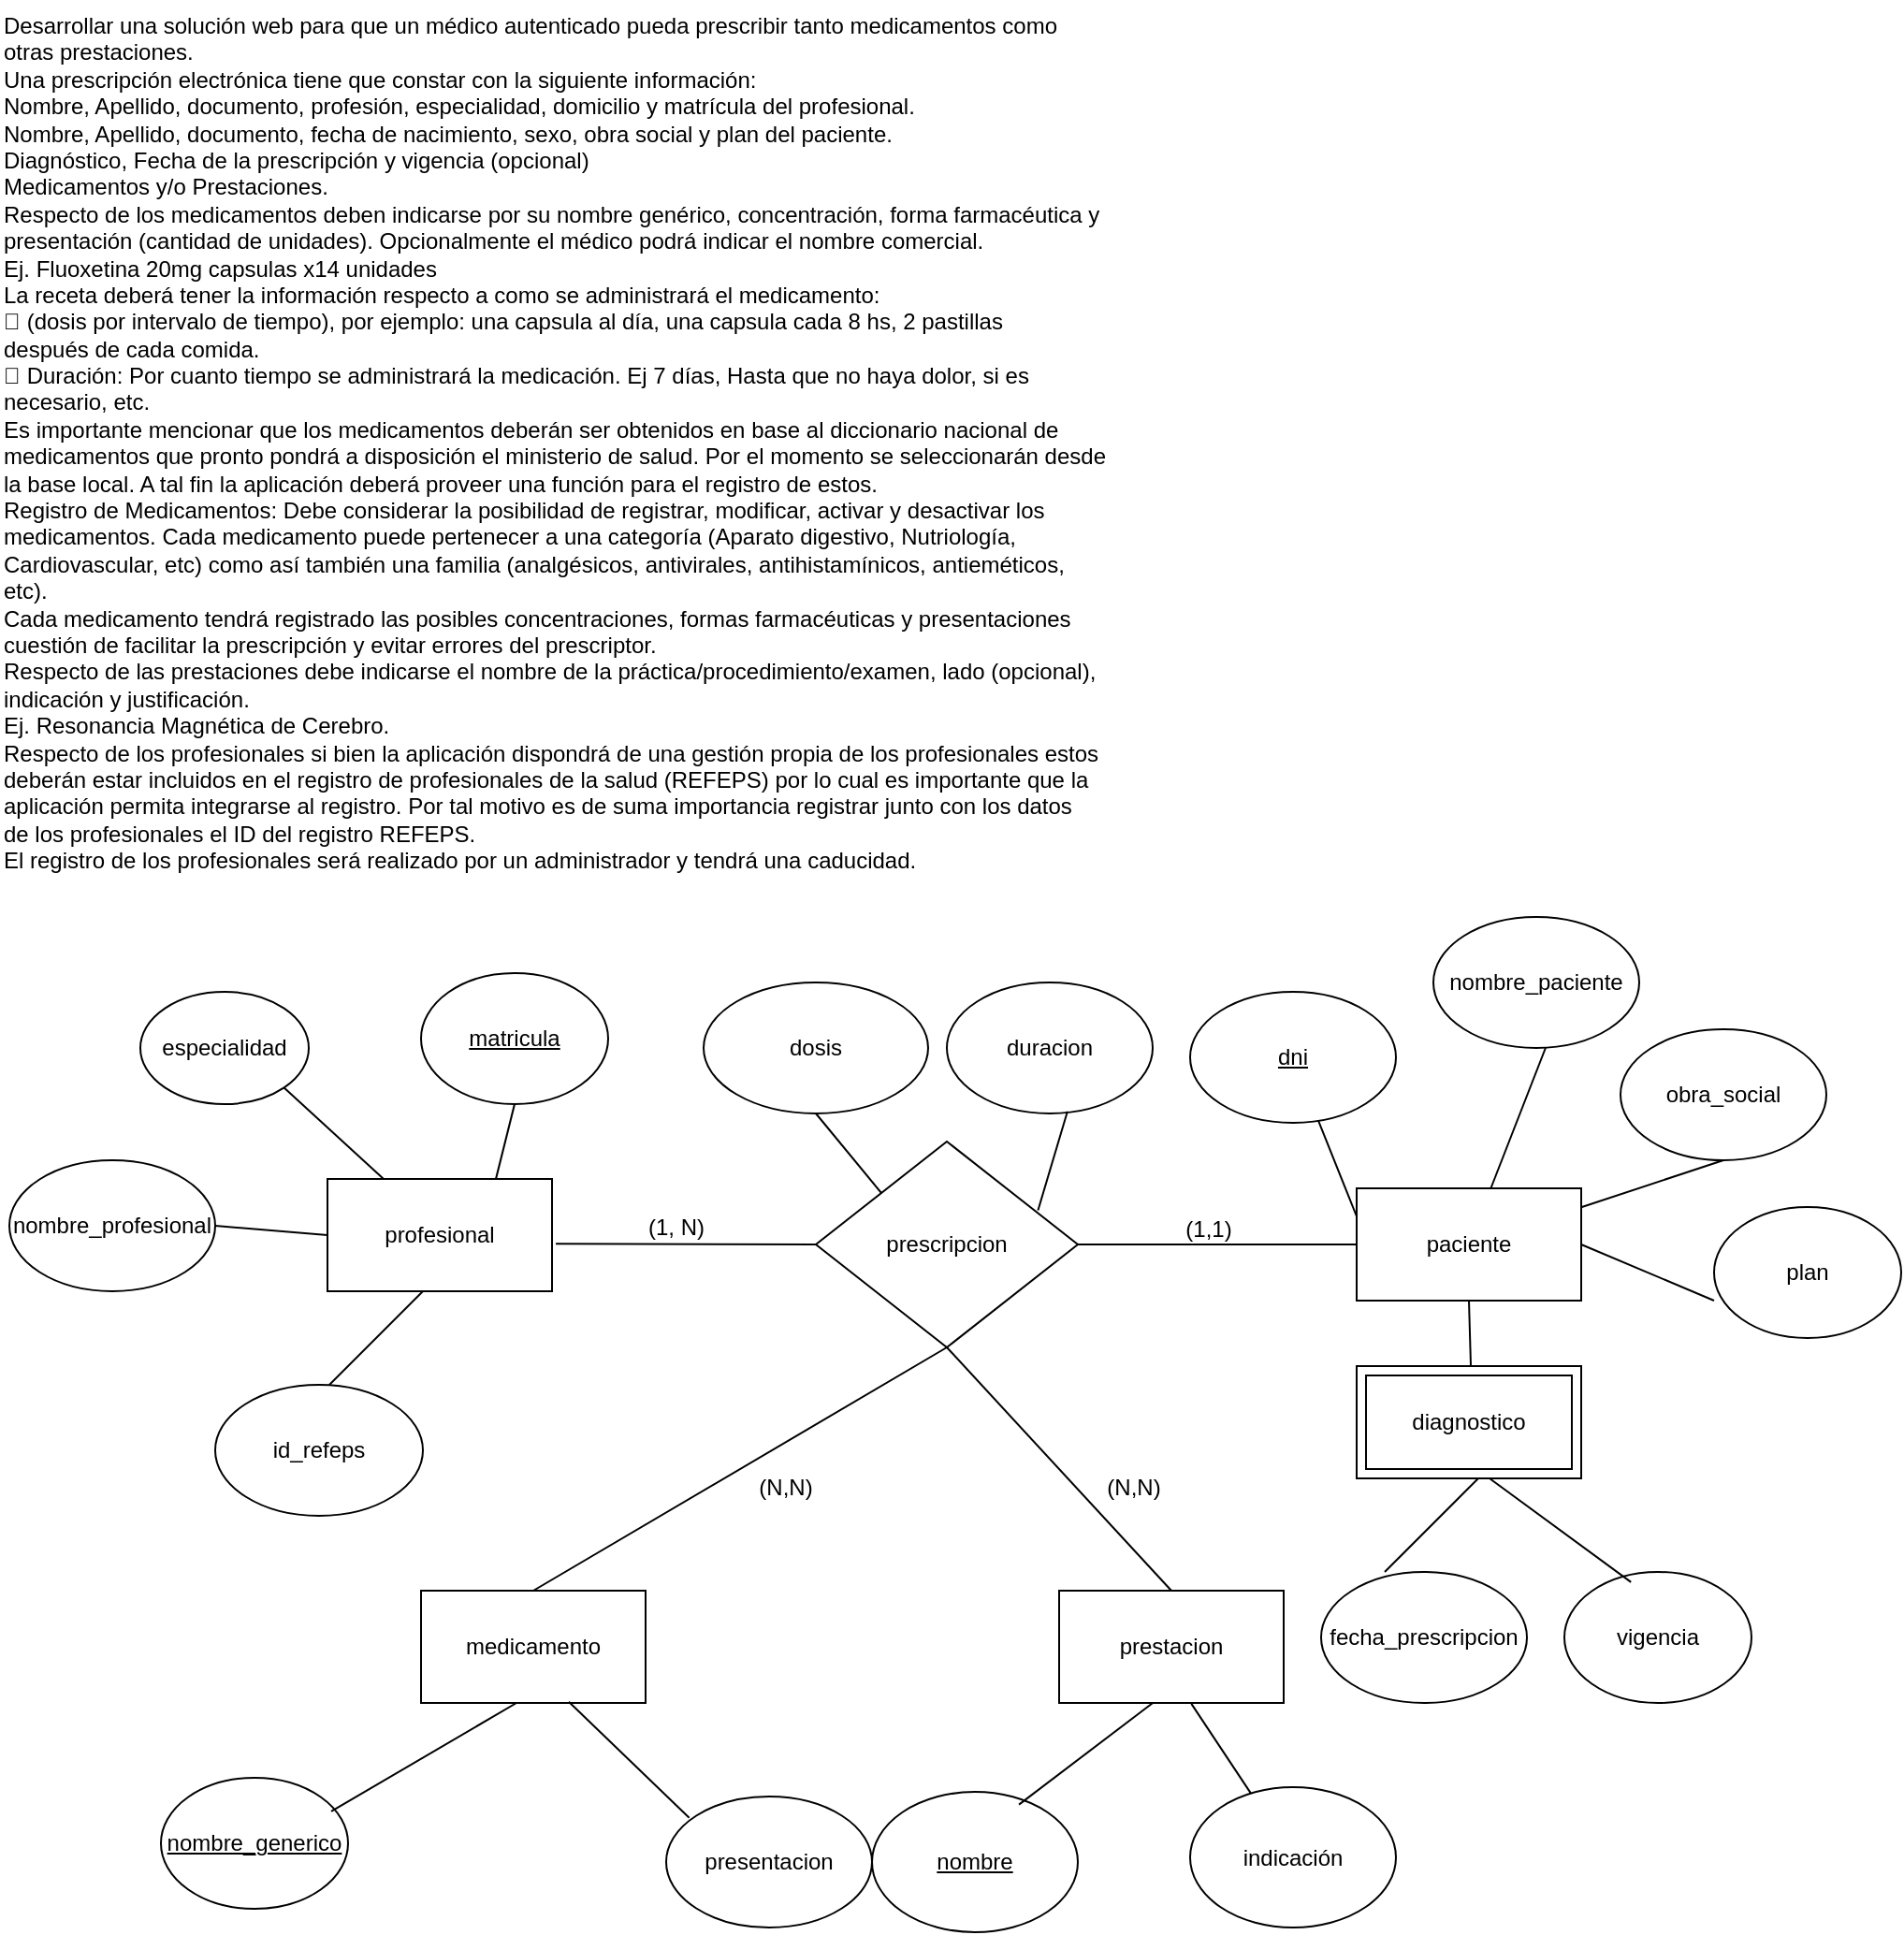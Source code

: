 <mxfile version="24.7.16">
  <diagram name="Página-1" id="OAdbk_ETyMLO9n_MLoZe">
    <mxGraphModel dx="880" dy="426" grid="1" gridSize="10" guides="1" tooltips="1" connect="1" arrows="1" fold="1" page="1" pageScale="1" pageWidth="827" pageHeight="1169" math="0" shadow="0">
      <root>
        <mxCell id="0" />
        <mxCell id="1" parent="0" />
        <mxCell id="R6Cu_xliwM_Ngi1ejjEe-1" value="diagnostico" style="rounded=0;whiteSpace=wrap;html=1;" vertex="1" parent="1">
          <mxGeometry x="749" y="740" width="120" height="60" as="geometry" />
        </mxCell>
        <mxCell id="R6Cu_xliwM_Ngi1ejjEe-2" value="Desarrollar una solución web para que un médico autenticado pueda prescribir tanto medicamentos como&#xa;otras prestaciones.&#xa;Una prescripción electrónica tiene que constar con la siguiente información:&#xa;Nombre, Apellido, documento, profesión, especialidad, domicilio y matrícula del profesional.&#xa;Nombre, Apellido, documento, fecha de nacimiento, sexo, obra social y plan del paciente.&#xa;Diagnóstico, Fecha de la prescripción y vigencia (opcional)&#xa;Medicamentos y/o Prestaciones.&#xa;Respecto de los medicamentos deben indicarse por su nombre genérico, concentración, forma farmacéutica y&#xa;presentación (cantidad de unidades). Opcionalmente el médico podrá indicar el nombre comercial.&#xa;Ej. Fluoxetina 20mg capsulas x14 unidades&#xa;La receta deberá tener la información respecto a como se administrará el medicamento:&#xa; (dosis por intervalo de tiempo), por ejemplo: una capsula al día, una capsula cada 8 hs, 2 pastillas&#xa;después de cada comida.&#xa; Duración: Por cuanto tiempo se administrará la medicación. Ej 7 días, Hasta que no haya dolor, si es&#xa;necesario, etc.&#xa;Es importante mencionar que los medicamentos deberán ser obtenidos en base al diccionario nacional de&#xa;medicamentos que pronto pondrá a disposición el ministerio de salud. Por el momento se seleccionarán desde&#xa;la base local. A tal fin la aplicación deberá proveer una función para el registro de estos.&#xa;Registro de Medicamentos: Debe considerar la posibilidad de registrar, modificar, activar y desactivar los&#xa;medicamentos. Cada medicamento puede pertenecer a una categoría (Aparato digestivo, Nutriología,&#xa;Cardiovascular, etc) como así también una familia (analgésicos, antivirales, antihistamínicos, antieméticos,&#xa;etc).&#xa;Cada medicamento tendrá registrado las posibles concentraciones, formas farmacéuticas y presentaciones&#xa;cuestión de facilitar la prescripción y evitar errores del prescriptor.&#xa;Respecto de las prestaciones debe indicarse el nombre de la práctica/procedimiento/examen, lado (opcional),&#xa;indicación y justificación.&#xa;Ej. Resonancia Magnética de Cerebro.&#xa;Respecto de los profesionales si bien la aplicación dispondrá de una gestión propia de los profesionales estos&#xa;deberán estar incluidos en el registro de profesionales de la salud (REFEPS) por lo cual es importante que la&#xa;aplicación permita integrarse al registro. Por tal motivo es de suma importancia registrar junto con los datos&#xa;de los profesionales el ID del registro REFEPS.&#xa;El registro de los profesionales será realizado por un administrador y tendrá una caducidad." style="text;whiteSpace=wrap;html=1;" vertex="1" parent="1">
          <mxGeometry x="24" y="10" width="616" height="470" as="geometry" />
        </mxCell>
        <mxCell id="R6Cu_xliwM_Ngi1ejjEe-3" value="profesional" style="rounded=0;whiteSpace=wrap;html=1;" vertex="1" parent="1">
          <mxGeometry x="199" y="640" width="120" height="60" as="geometry" />
        </mxCell>
        <mxCell id="R6Cu_xliwM_Ngi1ejjEe-4" value="paciente" style="rounded=0;whiteSpace=wrap;html=1;" vertex="1" parent="1">
          <mxGeometry x="749" y="645" width="120" height="60" as="geometry" />
        </mxCell>
        <mxCell id="R6Cu_xliwM_Ngi1ejjEe-5" value="medicamento" style="rounded=0;whiteSpace=wrap;html=1;" vertex="1" parent="1">
          <mxGeometry x="249" y="860" width="120" height="60" as="geometry" />
        </mxCell>
        <mxCell id="R6Cu_xliwM_Ngi1ejjEe-6" value="especialidad" style="ellipse;whiteSpace=wrap;html=1;" vertex="1" parent="1">
          <mxGeometry x="99" y="540" width="90" height="60" as="geometry" />
        </mxCell>
        <mxCell id="R6Cu_xliwM_Ngi1ejjEe-7" value="&lt;u&gt;matricula&lt;/u&gt;" style="ellipse;whiteSpace=wrap;html=1;" vertex="1" parent="1">
          <mxGeometry x="249" y="530" width="100" height="70" as="geometry" />
        </mxCell>
        <mxCell id="R6Cu_xliwM_Ngi1ejjEe-8" value="nombre_profesional" style="ellipse;whiteSpace=wrap;html=1;" vertex="1" parent="1">
          <mxGeometry x="29" y="630" width="110" height="70" as="geometry" />
        </mxCell>
        <mxCell id="R6Cu_xliwM_Ngi1ejjEe-9" value="" style="endArrow=none;html=1;rounded=0;entryX=0;entryY=0.5;entryDx=0;entryDy=0;exitX=1;exitY=0.5;exitDx=0;exitDy=0;" edge="1" parent="1" source="R6Cu_xliwM_Ngi1ejjEe-8" target="R6Cu_xliwM_Ngi1ejjEe-3">
          <mxGeometry width="50" height="50" relative="1" as="geometry">
            <mxPoint x="119" y="680" as="sourcePoint" />
            <mxPoint x="169" y="630" as="targetPoint" />
          </mxGeometry>
        </mxCell>
        <mxCell id="R6Cu_xliwM_Ngi1ejjEe-10" value="" style="endArrow=none;html=1;rounded=0;entryX=1;entryY=1;entryDx=0;entryDy=0;exitX=0.25;exitY=0;exitDx=0;exitDy=0;" edge="1" parent="1" source="R6Cu_xliwM_Ngi1ejjEe-3" target="R6Cu_xliwM_Ngi1ejjEe-6">
          <mxGeometry width="50" height="50" relative="1" as="geometry">
            <mxPoint x="179" y="640" as="sourcePoint" />
            <mxPoint x="229" y="590" as="targetPoint" />
          </mxGeometry>
        </mxCell>
        <mxCell id="R6Cu_xliwM_Ngi1ejjEe-11" value="" style="endArrow=none;html=1;rounded=0;entryX=0.5;entryY=1;entryDx=0;entryDy=0;exitX=0.75;exitY=0;exitDx=0;exitDy=0;" edge="1" parent="1" source="R6Cu_xliwM_Ngi1ejjEe-3" target="R6Cu_xliwM_Ngi1ejjEe-7">
          <mxGeometry width="50" height="50" relative="1" as="geometry">
            <mxPoint x="259" y="650" as="sourcePoint" />
            <mxPoint x="309" y="600" as="targetPoint" />
          </mxGeometry>
        </mxCell>
        <mxCell id="R6Cu_xliwM_Ngi1ejjEe-12" value="&lt;u&gt;dni&lt;/u&gt;" style="ellipse;whiteSpace=wrap;html=1;" vertex="1" parent="1">
          <mxGeometry x="660" y="540" width="110" height="70" as="geometry" />
        </mxCell>
        <mxCell id="R6Cu_xliwM_Ngi1ejjEe-13" value="nombre_paciente" style="ellipse;whiteSpace=wrap;html=1;" vertex="1" parent="1">
          <mxGeometry x="790" y="500" width="110" height="70" as="geometry" />
        </mxCell>
        <mxCell id="R6Cu_xliwM_Ngi1ejjEe-14" value="obra_social" style="ellipse;whiteSpace=wrap;html=1;" vertex="1" parent="1">
          <mxGeometry x="890" y="560" width="110" height="70" as="geometry" />
        </mxCell>
        <mxCell id="R6Cu_xliwM_Ngi1ejjEe-15" value="plan" style="ellipse;whiteSpace=wrap;html=1;" vertex="1" parent="1">
          <mxGeometry x="940" y="655" width="100" height="70" as="geometry" />
        </mxCell>
        <mxCell id="R6Cu_xliwM_Ngi1ejjEe-16" value="" style="endArrow=none;html=1;rounded=0;entryX=0;entryY=0.25;entryDx=0;entryDy=0;" edge="1" parent="1" source="R6Cu_xliwM_Ngi1ejjEe-12" target="R6Cu_xliwM_Ngi1ejjEe-4">
          <mxGeometry width="50" height="50" relative="1" as="geometry">
            <mxPoint x="539" y="690" as="sourcePoint" />
            <mxPoint x="589" y="640" as="targetPoint" />
          </mxGeometry>
        </mxCell>
        <mxCell id="R6Cu_xliwM_Ngi1ejjEe-17" value="" style="endArrow=none;html=1;rounded=0;entryX=0.545;entryY=1;entryDx=0;entryDy=0;entryPerimeter=0;" edge="1" parent="1" source="R6Cu_xliwM_Ngi1ejjEe-4" target="R6Cu_xliwM_Ngi1ejjEe-13">
          <mxGeometry width="50" height="50" relative="1" as="geometry">
            <mxPoint x="629" y="630" as="sourcePoint" />
            <mxPoint x="599" y="600" as="targetPoint" />
          </mxGeometry>
        </mxCell>
        <mxCell id="R6Cu_xliwM_Ngi1ejjEe-18" value="" style="endArrow=none;html=1;rounded=0;exitX=1;exitY=0.5;exitDx=0;exitDy=0;entryX=0;entryY=0.714;entryDx=0;entryDy=0;entryPerimeter=0;" edge="1" parent="1" source="R6Cu_xliwM_Ngi1ejjEe-4" target="R6Cu_xliwM_Ngi1ejjEe-15">
          <mxGeometry width="50" height="50" relative="1" as="geometry">
            <mxPoint x="719" y="695" as="sourcePoint" />
            <mxPoint x="769" y="645" as="targetPoint" />
          </mxGeometry>
        </mxCell>
        <mxCell id="R6Cu_xliwM_Ngi1ejjEe-19" value="" style="endArrow=none;html=1;rounded=0;entryX=0.5;entryY=1;entryDx=0;entryDy=0;" edge="1" parent="1" source="R6Cu_xliwM_Ngi1ejjEe-4" target="R6Cu_xliwM_Ngi1ejjEe-14">
          <mxGeometry width="50" height="50" relative="1" as="geometry">
            <mxPoint x="709" y="640" as="sourcePoint" />
            <mxPoint x="759" y="590" as="targetPoint" />
          </mxGeometry>
        </mxCell>
        <mxCell id="R6Cu_xliwM_Ngi1ejjEe-20" value="&lt;u&gt;nombre_generico&lt;/u&gt;" style="ellipse;whiteSpace=wrap;html=1;" vertex="1" parent="1">
          <mxGeometry x="110" y="960" width="100" height="70" as="geometry" />
        </mxCell>
        <mxCell id="R6Cu_xliwM_Ngi1ejjEe-21" value="presentacion" style="ellipse;whiteSpace=wrap;html=1;" vertex="1" parent="1">
          <mxGeometry x="380" y="970" width="110" height="70" as="geometry" />
        </mxCell>
        <mxCell id="R6Cu_xliwM_Ngi1ejjEe-22" value="" style="endArrow=none;html=1;rounded=0;exitX=0.112;exitY=0.162;exitDx=0;exitDy=0;entryX=0.658;entryY=0.989;entryDx=0;entryDy=0;entryPerimeter=0;exitPerimeter=0;" edge="1" parent="1" source="R6Cu_xliwM_Ngi1ejjEe-21" target="R6Cu_xliwM_Ngi1ejjEe-5">
          <mxGeometry width="50" height="50" relative="1" as="geometry">
            <mxPoint x="179" y="990" as="sourcePoint" />
            <mxPoint x="500" y="940" as="targetPoint" />
          </mxGeometry>
        </mxCell>
        <mxCell id="R6Cu_xliwM_Ngi1ejjEe-23" value="" style="endArrow=none;html=1;rounded=0;exitX=0.91;exitY=0.257;exitDx=0;exitDy=0;exitPerimeter=0;entryX=0.425;entryY=1;entryDx=0;entryDy=0;entryPerimeter=0;" edge="1" parent="1" source="R6Cu_xliwM_Ngi1ejjEe-20" target="R6Cu_xliwM_Ngi1ejjEe-5">
          <mxGeometry width="50" height="50" relative="1" as="geometry">
            <mxPoint x="119" y="950" as="sourcePoint" />
            <mxPoint x="159" y="900" as="targetPoint" />
          </mxGeometry>
        </mxCell>
        <mxCell id="R6Cu_xliwM_Ngi1ejjEe-24" value="dosis" style="ellipse;whiteSpace=wrap;html=1;" vertex="1" parent="1">
          <mxGeometry x="400" y="535" width="120" height="70" as="geometry" />
        </mxCell>
        <mxCell id="R6Cu_xliwM_Ngi1ejjEe-25" value="duracion" style="ellipse;whiteSpace=wrap;html=1;" vertex="1" parent="1">
          <mxGeometry x="530" y="535" width="110" height="70" as="geometry" />
        </mxCell>
        <mxCell id="R6Cu_xliwM_Ngi1ejjEe-26" value="" style="endArrow=none;html=1;rounded=0;exitX=0.848;exitY=0.334;exitDx=0;exitDy=0;exitPerimeter=0;entryX=0.586;entryY=0.984;entryDx=0;entryDy=0;entryPerimeter=0;" edge="1" parent="1" source="R6Cu_xliwM_Ngi1ejjEe-28" target="R6Cu_xliwM_Ngi1ejjEe-25">
          <mxGeometry width="50" height="50" relative="1" as="geometry">
            <mxPoint x="618" y="668.02" as="sourcePoint" />
            <mxPoint x="590" y="610" as="targetPoint" />
          </mxGeometry>
        </mxCell>
        <mxCell id="R6Cu_xliwM_Ngi1ejjEe-27" value="" style="endArrow=none;html=1;rounded=0;entryX=0;entryY=0;entryDx=0;entryDy=0;exitX=0.5;exitY=1;exitDx=0;exitDy=0;" edge="1" parent="1" source="R6Cu_xliwM_Ngi1ejjEe-24" target="R6Cu_xliwM_Ngi1ejjEe-28">
          <mxGeometry width="50" height="50" relative="1" as="geometry">
            <mxPoint x="470" y="610" as="sourcePoint" />
            <mxPoint x="619" y="910" as="targetPoint" />
          </mxGeometry>
        </mxCell>
        <mxCell id="R6Cu_xliwM_Ngi1ejjEe-28" value="prescripcion" style="rhombus;whiteSpace=wrap;html=1;" vertex="1" parent="1">
          <mxGeometry x="460" y="620" width="140" height="110" as="geometry" />
        </mxCell>
        <mxCell id="R6Cu_xliwM_Ngi1ejjEe-29" value="(1, N)" style="text;html=1;align=center;verticalAlign=middle;resizable=0;points=[];autosize=1;strokeColor=none;fillColor=none;" vertex="1" parent="1">
          <mxGeometry x="360" y="651" width="50" height="30" as="geometry" />
        </mxCell>
        <mxCell id="R6Cu_xliwM_Ngi1ejjEe-30" value="(1,1)" style="text;html=1;align=center;verticalAlign=middle;whiteSpace=wrap;rounded=0;" vertex="1" parent="1">
          <mxGeometry x="640" y="652" width="60" height="30" as="geometry" />
        </mxCell>
        <mxCell id="R6Cu_xliwM_Ngi1ejjEe-31" value="" style="endArrow=none;html=1;rounded=0;entryX=0.5;entryY=1;entryDx=0;entryDy=0;exitX=0.5;exitY=0;exitDx=0;exitDy=0;" edge="1" parent="1" source="R6Cu_xliwM_Ngi1ejjEe-5" target="R6Cu_xliwM_Ngi1ejjEe-28">
          <mxGeometry width="50" height="50" relative="1" as="geometry">
            <mxPoint x="530" y="870" as="sourcePoint" />
            <mxPoint x="524" y="730" as="targetPoint" />
          </mxGeometry>
        </mxCell>
        <mxCell id="R6Cu_xliwM_Ngi1ejjEe-32" value="(N,N)" style="text;html=1;align=center;verticalAlign=middle;whiteSpace=wrap;rounded=0;" vertex="1" parent="1">
          <mxGeometry x="414" y="790" width="60" height="30" as="geometry" />
        </mxCell>
        <mxCell id="R6Cu_xliwM_Ngi1ejjEe-33" value="" style="endArrow=none;html=1;rounded=0;entryX=0;entryY=0.5;entryDx=0;entryDy=0;exitX=1.017;exitY=0.578;exitDx=0;exitDy=0;exitPerimeter=0;" edge="1" parent="1" source="R6Cu_xliwM_Ngi1ejjEe-3" target="R6Cu_xliwM_Ngi1ejjEe-28">
          <mxGeometry width="50" height="50" relative="1" as="geometry">
            <mxPoint x="380" y="735" as="sourcePoint" />
            <mxPoint x="430" y="685" as="targetPoint" />
          </mxGeometry>
        </mxCell>
        <mxCell id="R6Cu_xliwM_Ngi1ejjEe-34" value="" style="endArrow=none;html=1;rounded=0;exitX=1;exitY=0.5;exitDx=0;exitDy=0;entryX=0;entryY=0.5;entryDx=0;entryDy=0;" edge="1" parent="1" source="R6Cu_xliwM_Ngi1ejjEe-28" target="R6Cu_xliwM_Ngi1ejjEe-4">
          <mxGeometry width="50" height="50" relative="1" as="geometry">
            <mxPoint x="550" y="780" as="sourcePoint" />
            <mxPoint x="700" y="700" as="targetPoint" />
          </mxGeometry>
        </mxCell>
        <mxCell id="R6Cu_xliwM_Ngi1ejjEe-35" value="prestacion" style="rounded=0;whiteSpace=wrap;html=1;" vertex="1" parent="1">
          <mxGeometry x="590" y="860" width="120" height="60" as="geometry" />
        </mxCell>
        <mxCell id="R6Cu_xliwM_Ngi1ejjEe-36" value="" style="endArrow=none;html=1;rounded=0;entryX=0.5;entryY=1;entryDx=0;entryDy=0;exitX=0.5;exitY=0;exitDx=0;exitDy=0;" edge="1" parent="1" source="R6Cu_xliwM_Ngi1ejjEe-35" target="R6Cu_xliwM_Ngi1ejjEe-28">
          <mxGeometry width="50" height="50" relative="1" as="geometry">
            <mxPoint x="590" y="960" as="sourcePoint" />
            <mxPoint x="640" y="910" as="targetPoint" />
          </mxGeometry>
        </mxCell>
        <mxCell id="R6Cu_xliwM_Ngi1ejjEe-37" value="&lt;u&gt;nombre&lt;/u&gt;" style="ellipse;whiteSpace=wrap;html=1;" vertex="1" parent="1">
          <mxGeometry x="490" y="967.5" width="110" height="75" as="geometry" />
        </mxCell>
        <mxCell id="R6Cu_xliwM_Ngi1ejjEe-38" value="indicación" style="ellipse;whiteSpace=wrap;html=1;" vertex="1" parent="1">
          <mxGeometry x="660" y="965" width="110" height="75" as="geometry" />
        </mxCell>
        <mxCell id="R6Cu_xliwM_Ngi1ejjEe-39" value="" style="endArrow=none;html=1;rounded=0;entryX=0.417;entryY=1;entryDx=0;entryDy=0;entryPerimeter=0;exitX=0.714;exitY=0.091;exitDx=0;exitDy=0;exitPerimeter=0;" edge="1" parent="1" source="R6Cu_xliwM_Ngi1ejjEe-37" target="R6Cu_xliwM_Ngi1ejjEe-35">
          <mxGeometry width="50" height="50" relative="1" as="geometry">
            <mxPoint x="660" y="980" as="sourcePoint" />
            <mxPoint x="710" y="930" as="targetPoint" />
          </mxGeometry>
        </mxCell>
        <mxCell id="R6Cu_xliwM_Ngi1ejjEe-40" value="" style="endArrow=none;html=1;rounded=0;exitX=0.589;exitY=1.007;exitDx=0;exitDy=0;exitPerimeter=0;" edge="1" parent="1" source="R6Cu_xliwM_Ngi1ejjEe-35" target="R6Cu_xliwM_Ngi1ejjEe-38">
          <mxGeometry width="50" height="50" relative="1" as="geometry">
            <mxPoint x="814" y="980" as="sourcePoint" />
            <mxPoint x="864" y="930" as="targetPoint" />
          </mxGeometry>
        </mxCell>
        <mxCell id="R6Cu_xliwM_Ngi1ejjEe-41" value="(N,N)" style="text;html=1;align=center;verticalAlign=middle;whiteSpace=wrap;rounded=0;" vertex="1" parent="1">
          <mxGeometry x="600" y="790" width="60" height="30" as="geometry" />
        </mxCell>
        <mxCell id="R6Cu_xliwM_Ngi1ejjEe-42" value="id_refeps" style="ellipse;whiteSpace=wrap;html=1;" vertex="1" parent="1">
          <mxGeometry x="139" y="750" width="111" height="70" as="geometry" />
        </mxCell>
        <mxCell id="R6Cu_xliwM_Ngi1ejjEe-43" value="" style="endArrow=none;html=1;rounded=0;" edge="1" parent="1">
          <mxGeometry width="50" height="50" relative="1" as="geometry">
            <mxPoint x="200" y="750" as="sourcePoint" />
            <mxPoint x="250" y="700" as="targetPoint" />
          </mxGeometry>
        </mxCell>
        <mxCell id="R6Cu_xliwM_Ngi1ejjEe-44" value="vigencia" style="ellipse;whiteSpace=wrap;html=1;" vertex="1" parent="1">
          <mxGeometry x="860" y="850" width="100" height="70" as="geometry" />
        </mxCell>
        <mxCell id="R6Cu_xliwM_Ngi1ejjEe-45" value="fecha_prescripcion" style="ellipse;whiteSpace=wrap;html=1;" vertex="1" parent="1">
          <mxGeometry x="730" y="850" width="110" height="70" as="geometry" />
        </mxCell>
        <mxCell id="R6Cu_xliwM_Ngi1ejjEe-46" value="diagnostico" style="rounded=0;whiteSpace=wrap;html=1;" vertex="1" parent="1">
          <mxGeometry x="754" y="745" width="110" height="50" as="geometry" />
        </mxCell>
        <mxCell id="R6Cu_xliwM_Ngi1ejjEe-47" value="" style="endArrow=none;html=1;rounded=0;exitX=0.356;exitY=0.078;exitDx=0;exitDy=0;exitPerimeter=0;" edge="1" parent="1" source="R6Cu_xliwM_Ngi1ejjEe-44">
          <mxGeometry width="50" height="50" relative="1" as="geometry">
            <mxPoint x="890" y="850" as="sourcePoint" />
            <mxPoint x="820" y="800" as="targetPoint" />
          </mxGeometry>
        </mxCell>
        <mxCell id="R6Cu_xliwM_Ngi1ejjEe-48" value="" style="endArrow=none;html=1;rounded=0;" edge="1" parent="1">
          <mxGeometry width="50" height="50" relative="1" as="geometry">
            <mxPoint x="764" y="850" as="sourcePoint" />
            <mxPoint x="814" y="800" as="targetPoint" />
          </mxGeometry>
        </mxCell>
        <mxCell id="R6Cu_xliwM_Ngi1ejjEe-49" value="" style="endArrow=none;html=1;rounded=0;entryX=0.5;entryY=1;entryDx=0;entryDy=0;" edge="1" parent="1" target="R6Cu_xliwM_Ngi1ejjEe-4">
          <mxGeometry width="50" height="50" relative="1" as="geometry">
            <mxPoint x="810" y="740" as="sourcePoint" />
            <mxPoint x="860" y="690" as="targetPoint" />
          </mxGeometry>
        </mxCell>
      </root>
    </mxGraphModel>
  </diagram>
</mxfile>
